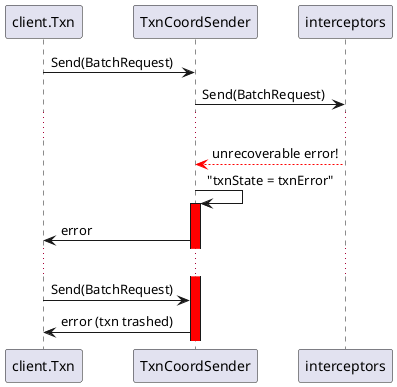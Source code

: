 @startuml
participant "client.Txn" as Txn
participant TxnCoordSender
participant interceptors

Txn -> TxnCoordSender : Send(BatchRequest)
TxnCoordSender -> interceptors : Send(BatchRequest)
...
interceptors -[#red]-> TxnCoordSender : unrecoverable error!
TxnCoordSender -> TxnCoordSender : "txnState = txnError"
activate TxnCoordSender #red
TxnCoordSender -> Txn : error
...
Txn -> TxnCoordSender : Send(BatchRequest)
TxnCoordSender -> Txn : error (txn trashed)
@enduml
